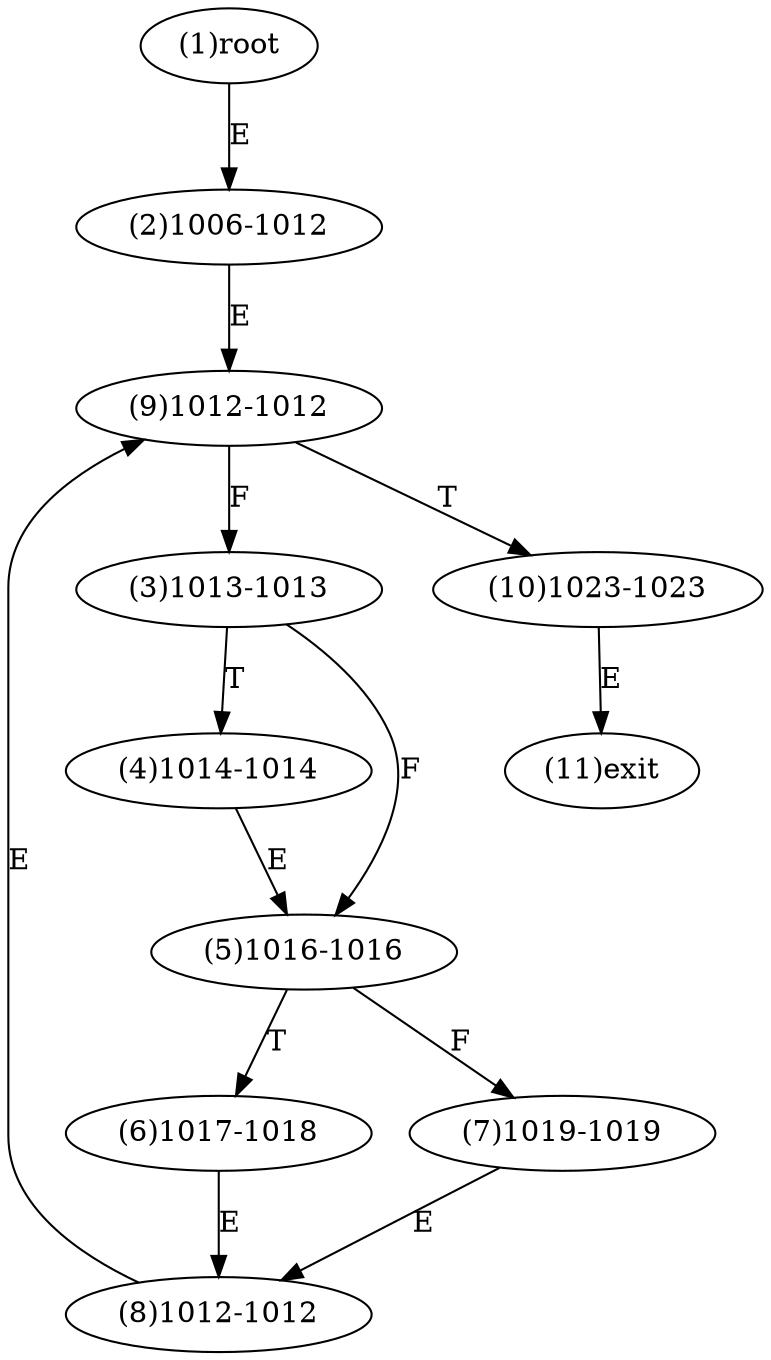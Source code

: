 digraph "" { 
1[ label="(1)root"];
2[ label="(2)1006-1012"];
3[ label="(3)1013-1013"];
4[ label="(4)1014-1014"];
5[ label="(5)1016-1016"];
6[ label="(6)1017-1018"];
7[ label="(7)1019-1019"];
8[ label="(8)1012-1012"];
9[ label="(9)1012-1012"];
10[ label="(10)1023-1023"];
11[ label="(11)exit"];
1->2[ label="E"];
2->9[ label="E"];
3->5[ label="F"];
3->4[ label="T"];
4->5[ label="E"];
5->7[ label="F"];
5->6[ label="T"];
6->8[ label="E"];
7->8[ label="E"];
8->9[ label="E"];
9->3[ label="F"];
9->10[ label="T"];
10->11[ label="E"];
}